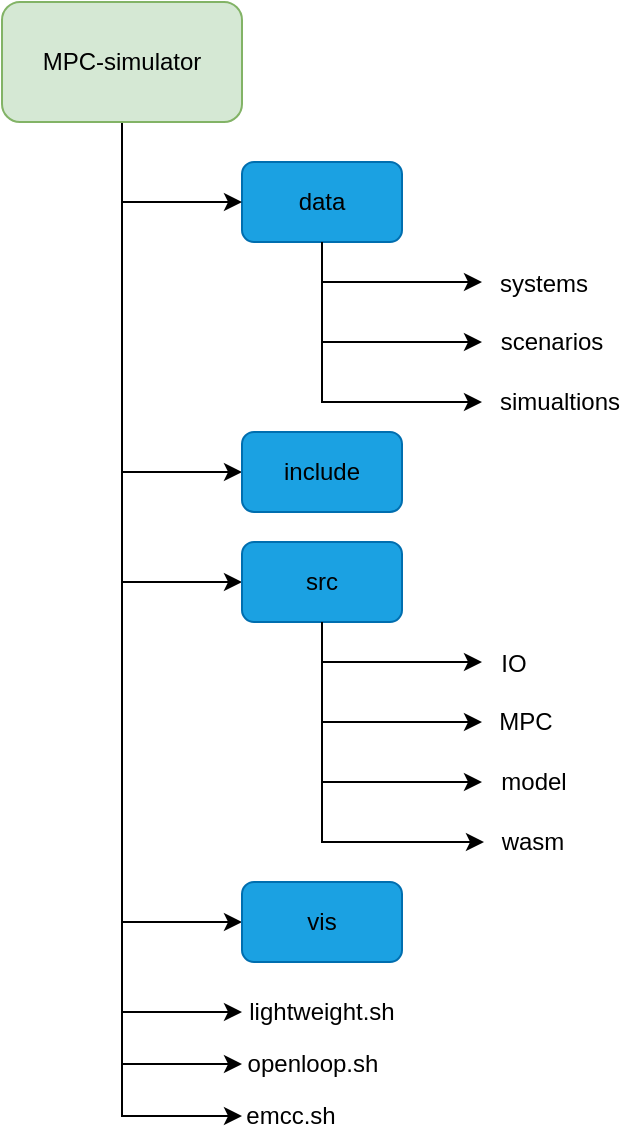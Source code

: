 <mxfile version="21.3.7" type="github">
  <diagram name="Page-1" id="xYGsk0fWXddtRG2SCBWW">
    <mxGraphModel dx="1360" dy="915" grid="1" gridSize="10" guides="1" tooltips="1" connect="1" arrows="1" fold="1" page="1" pageScale="1" pageWidth="827" pageHeight="1169" math="0" shadow="0">
      <root>
        <mxCell id="0" />
        <mxCell id="1" parent="0" />
        <mxCell id="s7Zp7NK6MfbPjtPeCb6E-1" value="&lt;font color=&quot;#000000&quot;&gt;data&lt;/font&gt;" style="rounded=1;whiteSpace=wrap;html=1;fillColor=#1ba1e2;fontColor=#ffffff;strokeColor=#006EAF;" parent="1" vertex="1">
          <mxGeometry x="160" y="160" width="80" height="40" as="geometry" />
        </mxCell>
        <mxCell id="s7Zp7NK6MfbPjtPeCb6E-2" value="" style="endArrow=classic;html=1;rounded=0;exitX=0.5;exitY=1;exitDx=0;exitDy=0;" parent="1" source="s7Zp7NK6MfbPjtPeCb6E-1" edge="1">
          <mxGeometry width="50" height="50" relative="1" as="geometry">
            <mxPoint x="310" y="390" as="sourcePoint" />
            <mxPoint x="280" y="220" as="targetPoint" />
            <Array as="points">
              <mxPoint x="200" y="220" />
            </Array>
          </mxGeometry>
        </mxCell>
        <mxCell id="s7Zp7NK6MfbPjtPeCb6E-3" value="systems" style="text;html=1;strokeColor=none;fillColor=none;align=center;verticalAlign=middle;whiteSpace=wrap;rounded=0;" parent="1" vertex="1">
          <mxGeometry x="281" y="206" width="60" height="30" as="geometry" />
        </mxCell>
        <mxCell id="s7Zp7NK6MfbPjtPeCb6E-4" value="" style="endArrow=classic;html=1;rounded=0;" parent="1" edge="1">
          <mxGeometry width="50" height="50" relative="1" as="geometry">
            <mxPoint x="200" y="210" as="sourcePoint" />
            <mxPoint x="280" y="250" as="targetPoint" />
            <Array as="points">
              <mxPoint x="200" y="250" />
            </Array>
          </mxGeometry>
        </mxCell>
        <mxCell id="s7Zp7NK6MfbPjtPeCb6E-5" value="scenarios" style="text;html=1;strokeColor=none;fillColor=none;align=center;verticalAlign=middle;whiteSpace=wrap;rounded=0;" parent="1" vertex="1">
          <mxGeometry x="285" y="235" width="60" height="30" as="geometry" />
        </mxCell>
        <mxCell id="s7Zp7NK6MfbPjtPeCb6E-7" style="edgeStyle=orthogonalEdgeStyle;rounded=0;orthogonalLoop=1;jettySize=auto;html=1;exitX=0.5;exitY=1;exitDx=0;exitDy=0;entryX=0;entryY=0.5;entryDx=0;entryDy=0;" parent="1" source="s7Zp7NK6MfbPjtPeCb6E-6" target="s7Zp7NK6MfbPjtPeCb6E-1" edge="1">
          <mxGeometry relative="1" as="geometry" />
        </mxCell>
        <mxCell id="s7Zp7NK6MfbPjtPeCb6E-17" style="edgeStyle=orthogonalEdgeStyle;rounded=0;orthogonalLoop=1;jettySize=auto;html=1;exitX=0.5;exitY=1;exitDx=0;exitDy=0;entryX=0;entryY=0.5;entryDx=0;entryDy=0;" parent="1" source="s7Zp7NK6MfbPjtPeCb6E-6" target="s7Zp7NK6MfbPjtPeCb6E-10" edge="1">
          <mxGeometry relative="1" as="geometry" />
        </mxCell>
        <mxCell id="s7Zp7NK6MfbPjtPeCb6E-26" style="edgeStyle=orthogonalEdgeStyle;rounded=0;orthogonalLoop=1;jettySize=auto;html=1;exitX=0.5;exitY=1;exitDx=0;exitDy=0;entryX=0;entryY=0.5;entryDx=0;entryDy=0;" parent="1" source="s7Zp7NK6MfbPjtPeCb6E-6" target="s7Zp7NK6MfbPjtPeCb6E-18" edge="1">
          <mxGeometry relative="1" as="geometry" />
        </mxCell>
        <mxCell id="s7Zp7NK6MfbPjtPeCb6E-34" style="edgeStyle=orthogonalEdgeStyle;rounded=0;orthogonalLoop=1;jettySize=auto;html=1;exitX=0.5;exitY=1;exitDx=0;exitDy=0;entryX=0;entryY=0.5;entryDx=0;entryDy=0;" parent="1" source="s7Zp7NK6MfbPjtPeCb6E-6" target="s7Zp7NK6MfbPjtPeCb6E-27" edge="1">
          <mxGeometry relative="1" as="geometry" />
        </mxCell>
        <mxCell id="z_lpIYEHJB3Qr3LgeqiK-8" style="edgeStyle=orthogonalEdgeStyle;rounded=0;orthogonalLoop=1;jettySize=auto;html=1;exitX=0.5;exitY=1;exitDx=0;exitDy=0;entryX=0;entryY=0.5;entryDx=0;entryDy=0;" parent="1" source="s7Zp7NK6MfbPjtPeCb6E-6" target="z_lpIYEHJB3Qr3LgeqiK-6" edge="1">
          <mxGeometry relative="1" as="geometry" />
        </mxCell>
        <mxCell id="M4gLSH-Bclcmj3lUTk1S-4" style="edgeStyle=orthogonalEdgeStyle;rounded=0;orthogonalLoop=1;jettySize=auto;html=1;exitX=0.5;exitY=1;exitDx=0;exitDy=0;entryX=0;entryY=0.5;entryDx=0;entryDy=0;" edge="1" parent="1" source="s7Zp7NK6MfbPjtPeCb6E-6" target="z_lpIYEHJB3Qr3LgeqiK-5">
          <mxGeometry relative="1" as="geometry" />
        </mxCell>
        <mxCell id="M4gLSH-Bclcmj3lUTk1S-6" style="edgeStyle=orthogonalEdgeStyle;rounded=0;orthogonalLoop=1;jettySize=auto;html=1;exitX=0.5;exitY=1;exitDx=0;exitDy=0;entryX=0;entryY=0.5;entryDx=0;entryDy=0;" edge="1" parent="1" source="s7Zp7NK6MfbPjtPeCb6E-6" target="M4gLSH-Bclcmj3lUTk1S-1">
          <mxGeometry relative="1" as="geometry" />
        </mxCell>
        <mxCell id="s7Zp7NK6MfbPjtPeCb6E-6" value="&lt;font color=&quot;#000000&quot;&gt;MPC-simulator&lt;/font&gt;" style="rounded=1;whiteSpace=wrap;html=1;fillColor=#d5e8d4;strokeColor=#82b366;" parent="1" vertex="1">
          <mxGeometry x="40" y="80" width="120" height="60" as="geometry" />
        </mxCell>
        <mxCell id="s7Zp7NK6MfbPjtPeCb6E-8" value="" style="endArrow=classic;html=1;rounded=0;" parent="1" edge="1">
          <mxGeometry width="50" height="50" relative="1" as="geometry">
            <mxPoint x="200" y="250" as="sourcePoint" />
            <mxPoint x="280" y="280" as="targetPoint" />
            <Array as="points">
              <mxPoint x="200" y="280" />
            </Array>
          </mxGeometry>
        </mxCell>
        <mxCell id="s7Zp7NK6MfbPjtPeCb6E-9" value="simualtions" style="text;html=1;strokeColor=none;fillColor=none;align=center;verticalAlign=middle;whiteSpace=wrap;rounded=0;" parent="1" vertex="1">
          <mxGeometry x="289" y="265" width="60" height="30" as="geometry" />
        </mxCell>
        <mxCell id="s7Zp7NK6MfbPjtPeCb6E-10" value="&lt;font color=&quot;#000000&quot;&gt;include&lt;/font&gt;" style="rounded=1;whiteSpace=wrap;html=1;fillColor=#1ba1e2;fontColor=#ffffff;strokeColor=#006EAF;" parent="1" vertex="1">
          <mxGeometry x="160" y="295" width="80" height="40" as="geometry" />
        </mxCell>
        <mxCell id="z_lpIYEHJB3Qr3LgeqiK-4" style="edgeStyle=orthogonalEdgeStyle;rounded=0;orthogonalLoop=1;jettySize=auto;html=1;exitX=0.5;exitY=1;exitDx=0;exitDy=0;entryX=0;entryY=0.5;entryDx=0;entryDy=0;" parent="1" source="s7Zp7NK6MfbPjtPeCb6E-18" target="z_lpIYEHJB3Qr3LgeqiK-2" edge="1">
          <mxGeometry relative="1" as="geometry" />
        </mxCell>
        <mxCell id="s7Zp7NK6MfbPjtPeCb6E-18" value="&lt;font color=&quot;#000000&quot;&gt;src&lt;/font&gt;" style="rounded=1;whiteSpace=wrap;html=1;fillColor=#1ba1e2;fontColor=#ffffff;strokeColor=#006EAF;" parent="1" vertex="1">
          <mxGeometry x="160" y="350" width="80" height="40" as="geometry" />
        </mxCell>
        <mxCell id="s7Zp7NK6MfbPjtPeCb6E-19" value="" style="endArrow=classic;html=1;rounded=0;exitX=0.5;exitY=1;exitDx=0;exitDy=0;" parent="1" source="s7Zp7NK6MfbPjtPeCb6E-18" edge="1">
          <mxGeometry width="50" height="50" relative="1" as="geometry">
            <mxPoint x="310" y="580" as="sourcePoint" />
            <mxPoint x="280" y="410" as="targetPoint" />
            <Array as="points">
              <mxPoint x="200" y="410" />
            </Array>
          </mxGeometry>
        </mxCell>
        <mxCell id="s7Zp7NK6MfbPjtPeCb6E-20" value="IO" style="text;html=1;strokeColor=none;fillColor=none;align=center;verticalAlign=middle;whiteSpace=wrap;rounded=0;" parent="1" vertex="1">
          <mxGeometry x="266" y="396" width="60" height="30" as="geometry" />
        </mxCell>
        <mxCell id="s7Zp7NK6MfbPjtPeCb6E-21" value="" style="endArrow=classic;html=1;rounded=0;" parent="1" edge="1">
          <mxGeometry width="50" height="50" relative="1" as="geometry">
            <mxPoint x="200" y="400" as="sourcePoint" />
            <mxPoint x="280" y="440" as="targetPoint" />
            <Array as="points">
              <mxPoint x="200" y="440" />
            </Array>
          </mxGeometry>
        </mxCell>
        <mxCell id="s7Zp7NK6MfbPjtPeCb6E-22" value="MPC" style="text;html=1;strokeColor=none;fillColor=none;align=center;verticalAlign=middle;whiteSpace=wrap;rounded=0;" parent="1" vertex="1">
          <mxGeometry x="272" y="425" width="60" height="30" as="geometry" />
        </mxCell>
        <mxCell id="s7Zp7NK6MfbPjtPeCb6E-23" value="" style="endArrow=classic;html=1;rounded=0;" parent="1" edge="1">
          <mxGeometry width="50" height="50" relative="1" as="geometry">
            <mxPoint x="200" y="440" as="sourcePoint" />
            <mxPoint x="280" y="470" as="targetPoint" />
            <Array as="points">
              <mxPoint x="200" y="470" />
            </Array>
          </mxGeometry>
        </mxCell>
        <mxCell id="s7Zp7NK6MfbPjtPeCb6E-24" value="model" style="text;html=1;strokeColor=none;fillColor=none;align=center;verticalAlign=middle;whiteSpace=wrap;rounded=0;" parent="1" vertex="1">
          <mxGeometry x="276" y="455" width="60" height="30" as="geometry" />
        </mxCell>
        <mxCell id="s7Zp7NK6MfbPjtPeCb6E-27" value="&lt;font color=&quot;#000000&quot;&gt;vis&lt;/font&gt;" style="rounded=1;whiteSpace=wrap;html=1;fillColor=#1ba1e2;fontColor=#ffffff;strokeColor=#006EAF;" parent="1" vertex="1">
          <mxGeometry x="160" y="520" width="80" height="40" as="geometry" />
        </mxCell>
        <mxCell id="z_lpIYEHJB3Qr3LgeqiK-2" value="wasm" style="text;html=1;strokeColor=none;fillColor=none;align=center;verticalAlign=middle;whiteSpace=wrap;rounded=0;" parent="1" vertex="1">
          <mxGeometry x="281" y="485" width="49" height="30" as="geometry" />
        </mxCell>
        <mxCell id="z_lpIYEHJB3Qr3LgeqiK-5" value="lightweight.sh" style="text;html=1;strokeColor=none;fillColor=none;align=center;verticalAlign=middle;whiteSpace=wrap;rounded=0;" parent="1" vertex="1">
          <mxGeometry x="160" y="570" width="80" height="30" as="geometry" />
        </mxCell>
        <mxCell id="z_lpIYEHJB3Qr3LgeqiK-6" value="emcc.sh" style="text;html=1;strokeColor=none;fillColor=none;align=center;verticalAlign=middle;whiteSpace=wrap;rounded=0;" parent="1" vertex="1">
          <mxGeometry x="160" y="622" width="49" height="30" as="geometry" />
        </mxCell>
        <mxCell id="M4gLSH-Bclcmj3lUTk1S-1" value="openloop.sh" style="text;html=1;strokeColor=none;fillColor=none;align=center;verticalAlign=middle;whiteSpace=wrap;rounded=0;" vertex="1" parent="1">
          <mxGeometry x="160" y="596" width="70.5" height="30" as="geometry" />
        </mxCell>
      </root>
    </mxGraphModel>
  </diagram>
</mxfile>
